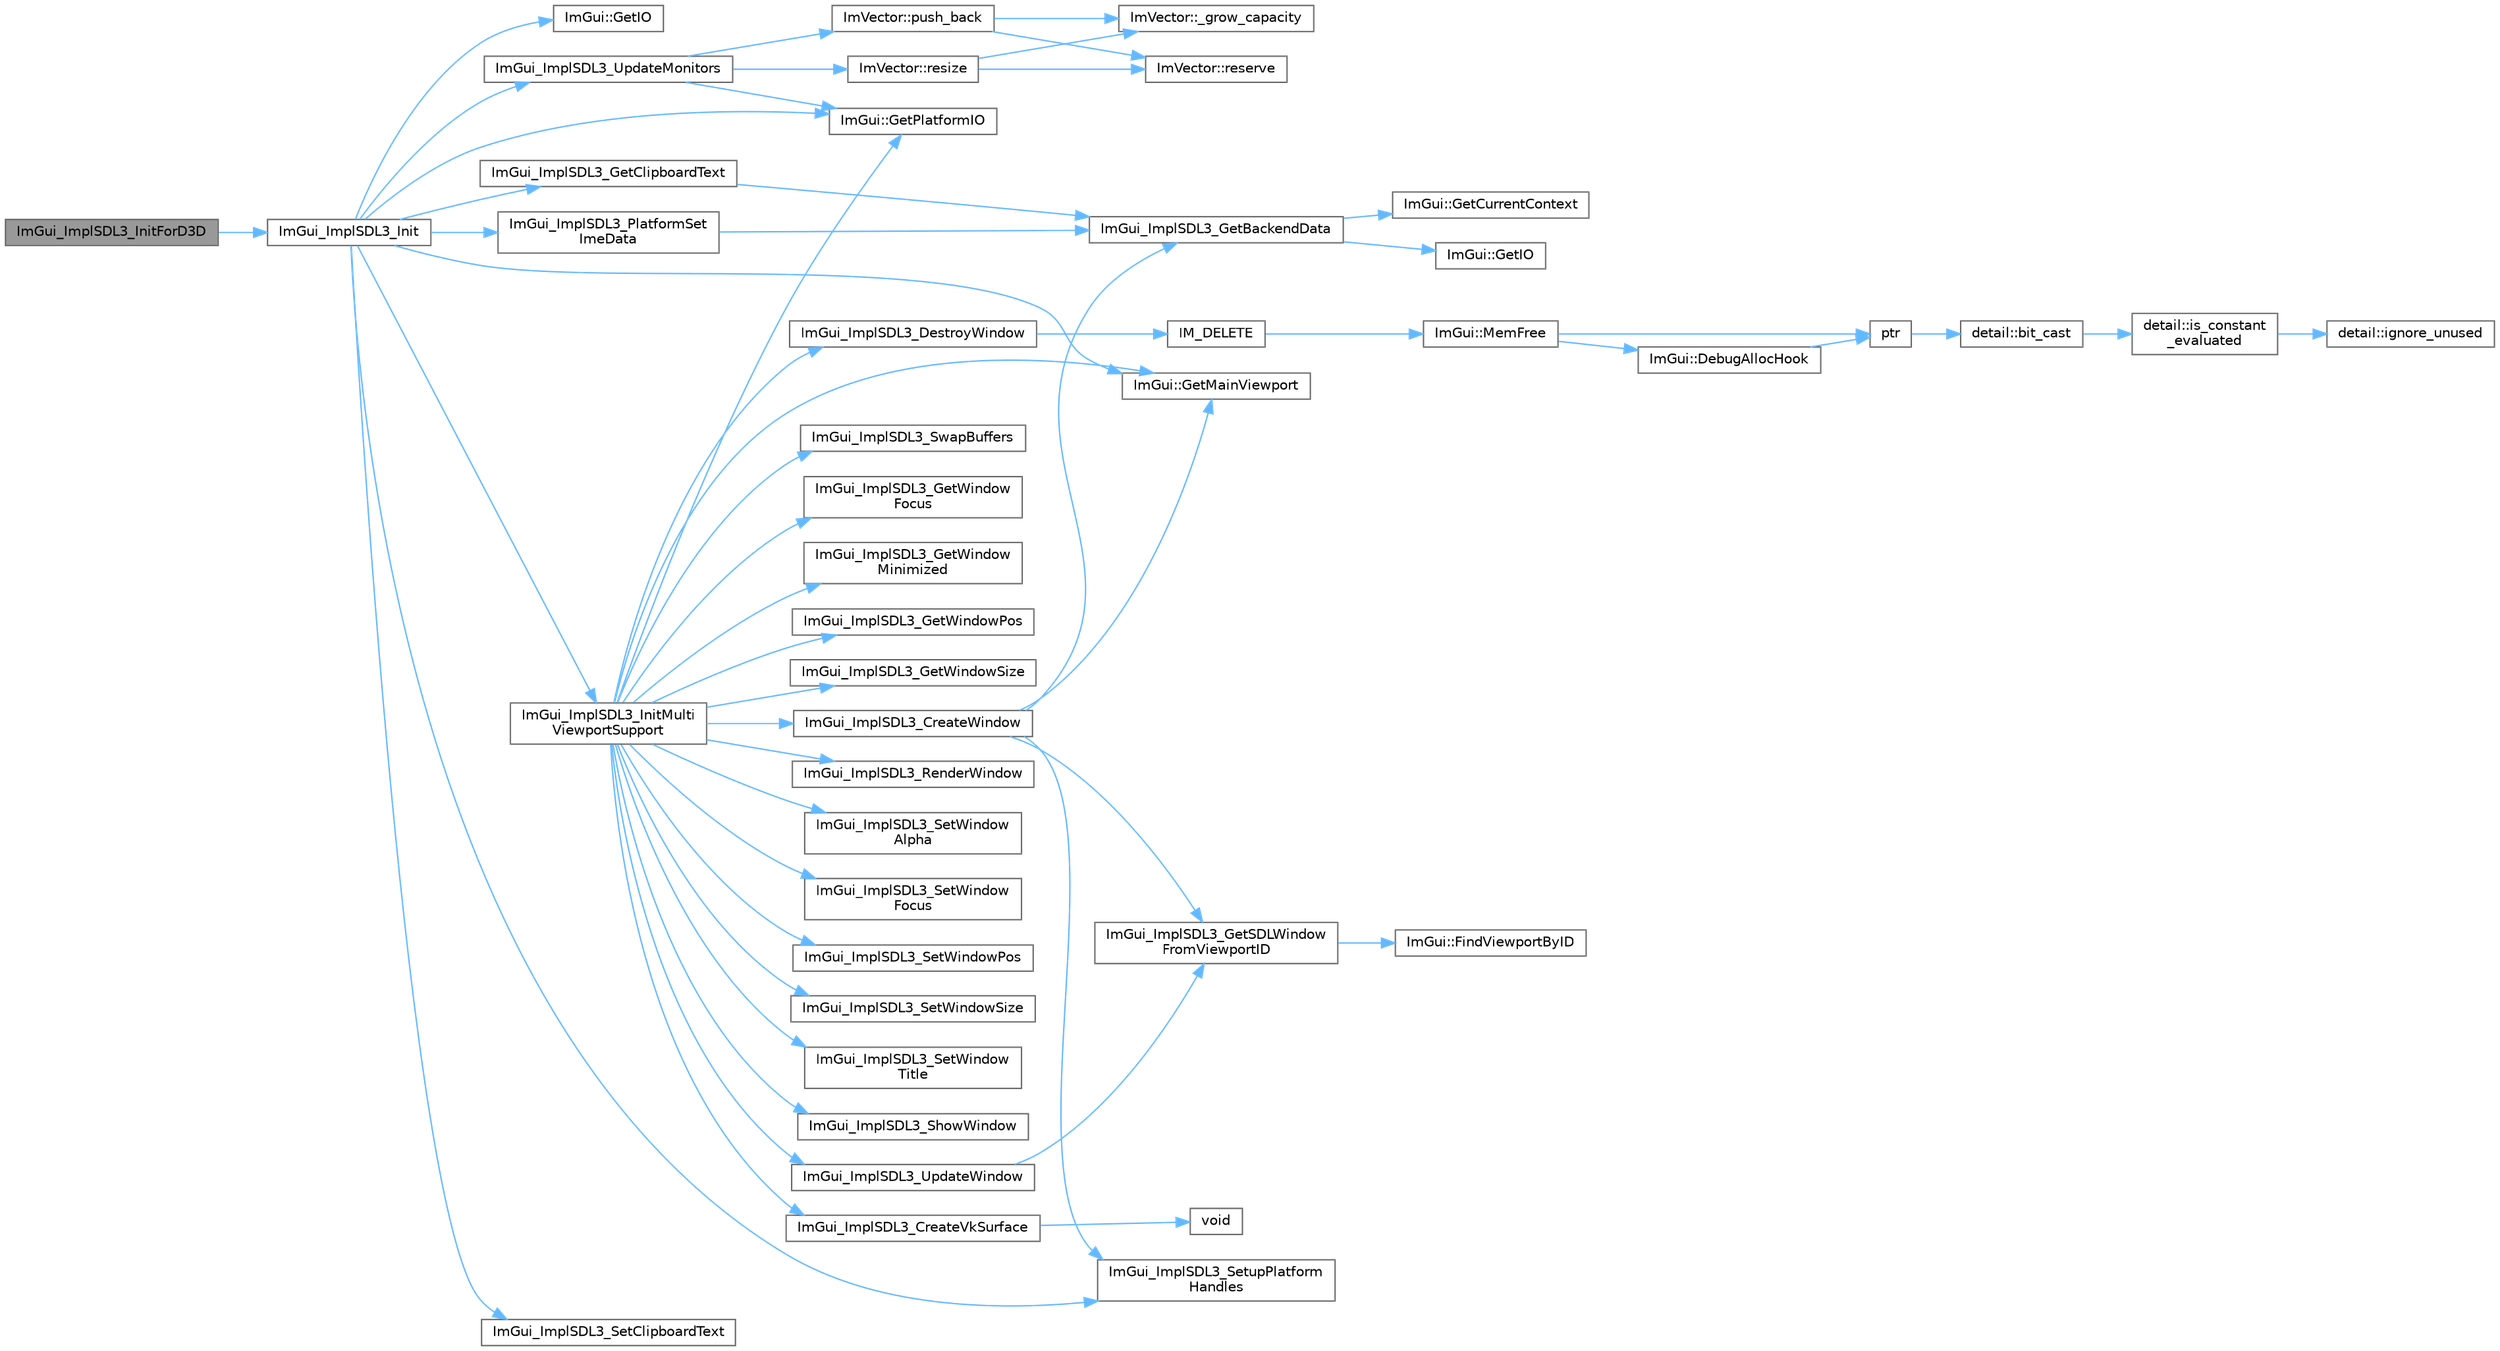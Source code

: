 digraph "ImGui_ImplSDL3_InitForD3D"
{
 // LATEX_PDF_SIZE
  bgcolor="transparent";
  edge [fontname=Helvetica,fontsize=10,labelfontname=Helvetica,labelfontsize=10];
  node [fontname=Helvetica,fontsize=10,shape=box,height=0.2,width=0.4];
  rankdir="LR";
  Node1 [id="Node000001",label="ImGui_ImplSDL3_InitForD3D",height=0.2,width=0.4,color="gray40", fillcolor="grey60", style="filled", fontcolor="black",tooltip=" "];
  Node1 -> Node2 [id="edge1_Node000001_Node000002",color="steelblue1",style="solid",tooltip=" "];
  Node2 [id="Node000002",label="ImGui_ImplSDL3_Init",height=0.2,width=0.4,color="grey40", fillcolor="white", style="filled",URL="$imgui__impl__sdl3_8cpp.html#a3c1385099fe39d3c6b7edd8fd4a9af36",tooltip=" "];
  Node2 -> Node3 [id="edge2_Node000002_Node000003",color="steelblue1",style="solid",tooltip=" "];
  Node3 [id="Node000003",label="ImGui::GetIO",height=0.2,width=0.4,color="grey40", fillcolor="white", style="filled",URL="$namespace_im_gui.html#a3179e560812f878f3961ce803a5d9302",tooltip=" "];
  Node2 -> Node4 [id="edge3_Node000002_Node000004",color="steelblue1",style="solid",tooltip=" "];
  Node4 [id="Node000004",label="ImGui::GetMainViewport",height=0.2,width=0.4,color="grey40", fillcolor="white", style="filled",URL="$namespace_im_gui.html#a7bf620af1d66ee7d7b06701894d23e60",tooltip=" "];
  Node2 -> Node5 [id="edge4_Node000002_Node000005",color="steelblue1",style="solid",tooltip=" "];
  Node5 [id="Node000005",label="ImGui::GetPlatformIO",height=0.2,width=0.4,color="grey40", fillcolor="white", style="filled",URL="$namespace_im_gui.html#a3edc2b6129cbf1e8d247c6d03c344065",tooltip=" "];
  Node2 -> Node6 [id="edge5_Node000002_Node000006",color="steelblue1",style="solid",tooltip=" "];
  Node6 [id="Node000006",label="ImGui_ImplSDL3_GetClipboardText",height=0.2,width=0.4,color="grey40", fillcolor="white", style="filled",URL="$imgui__impl__sdl3_8cpp.html#a4231c22163071546951d2bb99640a373",tooltip=" "];
  Node6 -> Node7 [id="edge6_Node000006_Node000007",color="steelblue1",style="solid",tooltip=" "];
  Node7 [id="Node000007",label="ImGui_ImplSDL3_GetBackendData",height=0.2,width=0.4,color="grey40", fillcolor="white", style="filled",URL="$imgui__impl__sdl3_8cpp.html#a83301359e17de0cb7b7e6f100b73666b",tooltip=" "];
  Node7 -> Node8 [id="edge7_Node000007_Node000008",color="steelblue1",style="solid",tooltip=" "];
  Node8 [id="Node000008",label="ImGui::GetCurrentContext",height=0.2,width=0.4,color="grey40", fillcolor="white", style="filled",URL="$namespace_im_gui.html#af557a6de5538099a0f6047eb994bbf42",tooltip=" "];
  Node7 -> Node9 [id="edge8_Node000007_Node000009",color="steelblue1",style="solid",tooltip=" "];
  Node9 [id="Node000009",label="ImGui::GetIO",height=0.2,width=0.4,color="grey40", fillcolor="white", style="filled",URL="$namespace_im_gui.html#a7dea7d0530868f078324f14a308f0c3c",tooltip=" "];
  Node2 -> Node10 [id="edge9_Node000002_Node000010",color="steelblue1",style="solid",tooltip=" "];
  Node10 [id="Node000010",label="ImGui_ImplSDL3_InitMulti\lViewportSupport",height=0.2,width=0.4,color="grey40", fillcolor="white", style="filled",URL="$imgui__impl__sdl3_8cpp.html#ab614e6dec14d1383d3a3b3456058de0c",tooltip=" "];
  Node10 -> Node4 [id="edge10_Node000010_Node000004",color="steelblue1",style="solid",tooltip=" "];
  Node10 -> Node5 [id="edge11_Node000010_Node000005",color="steelblue1",style="solid",tooltip=" "];
  Node10 -> Node11 [id="edge12_Node000010_Node000011",color="steelblue1",style="solid",tooltip=" "];
  Node11 [id="Node000011",label="ImGui_ImplSDL3_CreateVkSurface",height=0.2,width=0.4,color="grey40", fillcolor="white", style="filled",URL="$imgui__impl__sdl3_8cpp.html#aec2042986f10407660a7a6c4cdcb89f5",tooltip=" "];
  Node11 -> Node12 [id="edge13_Node000011_Node000012",color="steelblue1",style="solid",tooltip=" "];
  Node12 [id="Node000012",label="void",height=0.2,width=0.4,color="grey40", fillcolor="white", style="filled",URL="$mimalloc_8h.html#a9d6d8aef94ac19034a5f163606f84830",tooltip=" "];
  Node10 -> Node13 [id="edge14_Node000010_Node000013",color="steelblue1",style="solid",tooltip=" "];
  Node13 [id="Node000013",label="ImGui_ImplSDL3_CreateWindow",height=0.2,width=0.4,color="grey40", fillcolor="white", style="filled",URL="$imgui__impl__sdl3_8cpp.html#a38084991a06bbf103a881510cf3cd14b",tooltip=" "];
  Node13 -> Node4 [id="edge15_Node000013_Node000004",color="steelblue1",style="solid",tooltip=" "];
  Node13 -> Node7 [id="edge16_Node000013_Node000007",color="steelblue1",style="solid",tooltip=" "];
  Node13 -> Node14 [id="edge17_Node000013_Node000014",color="steelblue1",style="solid",tooltip=" "];
  Node14 [id="Node000014",label="ImGui_ImplSDL3_GetSDLWindow\lFromViewportID",height=0.2,width=0.4,color="grey40", fillcolor="white", style="filled",URL="$imgui__impl__sdl3_8cpp.html#a66593d67bf968a3a786b16582074e763",tooltip=" "];
  Node14 -> Node15 [id="edge18_Node000014_Node000015",color="steelblue1",style="solid",tooltip=" "];
  Node15 [id="Node000015",label="ImGui::FindViewportByID",height=0.2,width=0.4,color="grey40", fillcolor="white", style="filled",URL="$namespace_im_gui.html#a19f511dec79b1d152da3cd6667bb3856",tooltip=" "];
  Node13 -> Node16 [id="edge19_Node000013_Node000016",color="steelblue1",style="solid",tooltip=" "];
  Node16 [id="Node000016",label="ImGui_ImplSDL3_SetupPlatform\lHandles",height=0.2,width=0.4,color="grey40", fillcolor="white", style="filled",URL="$imgui__impl__sdl3_8cpp.html#a584f7661544165a29aa2d58c51ea5fd7",tooltip=" "];
  Node10 -> Node17 [id="edge20_Node000010_Node000017",color="steelblue1",style="solid",tooltip=" "];
  Node17 [id="Node000017",label="ImGui_ImplSDL3_DestroyWindow",height=0.2,width=0.4,color="grey40", fillcolor="white", style="filled",URL="$imgui__impl__sdl3_8cpp.html#a46447840e2cf0e7b8a1a0b518160e3b2",tooltip=" "];
  Node17 -> Node18 [id="edge21_Node000017_Node000018",color="steelblue1",style="solid",tooltip=" "];
  Node18 [id="Node000018",label="IM_DELETE",height=0.2,width=0.4,color="grey40", fillcolor="white", style="filled",URL="$imgui_8h.html#a3c856832c3fe1da8767a9353da3707e1",tooltip=" "];
  Node18 -> Node19 [id="edge22_Node000018_Node000019",color="steelblue1",style="solid",tooltip=" "];
  Node19 [id="Node000019",label="ImGui::MemFree",height=0.2,width=0.4,color="grey40", fillcolor="white", style="filled",URL="$namespace_im_gui.html#a269ec695c6e722ec3da85dae37f0675d",tooltip=" "];
  Node19 -> Node20 [id="edge23_Node000019_Node000020",color="steelblue1",style="solid",tooltip=" "];
  Node20 [id="Node000020",label="ImGui::DebugAllocHook",height=0.2,width=0.4,color="grey40", fillcolor="white", style="filled",URL="$namespace_im_gui.html#af81dc8d88fa2e5d0996163993f90ccf8",tooltip=" "];
  Node20 -> Node21 [id="edge24_Node000020_Node000021",color="steelblue1",style="solid",tooltip=" "];
  Node21 [id="Node000021",label="ptr",height=0.2,width=0.4,color="grey40", fillcolor="white", style="filled",URL="$spdlog_2include_2spdlog_2fmt_2bundled_2format_8h.html#adb6e274f8eb0b74b2865215e1b49c535",tooltip=" "];
  Node21 -> Node22 [id="edge25_Node000021_Node000022",color="steelblue1",style="solid",tooltip=" "];
  Node22 [id="Node000022",label="detail::bit_cast",height=0.2,width=0.4,color="grey40", fillcolor="white", style="filled",URL="$namespacedetail.html#a13855d666ae097f8d0343395183e3b47",tooltip=" "];
  Node22 -> Node23 [id="edge26_Node000022_Node000023",color="steelblue1",style="solid",tooltip=" "];
  Node23 [id="Node000023",label="detail::is_constant\l_evaluated",height=0.2,width=0.4,color="grey40", fillcolor="white", style="filled",URL="$namespacedetail.html#a75ed2634319883d038944529dbb954e2",tooltip=" "];
  Node23 -> Node24 [id="edge27_Node000023_Node000024",color="steelblue1",style="solid",tooltip=" "];
  Node24 [id="Node000024",label="detail::ignore_unused",height=0.2,width=0.4,color="grey40", fillcolor="white", style="filled",URL="$namespacedetail.html#a1fe84ebaf96215ce0665d95b3124c2df",tooltip=" "];
  Node19 -> Node21 [id="edge28_Node000019_Node000021",color="steelblue1",style="solid",tooltip=" "];
  Node10 -> Node25 [id="edge29_Node000010_Node000025",color="steelblue1",style="solid",tooltip=" "];
  Node25 [id="Node000025",label="ImGui_ImplSDL3_GetWindow\lFocus",height=0.2,width=0.4,color="grey40", fillcolor="white", style="filled",URL="$imgui__impl__sdl3_8cpp.html#ab81e12264d5cb2b6b4860507a3faecc3",tooltip=" "];
  Node10 -> Node26 [id="edge30_Node000010_Node000026",color="steelblue1",style="solid",tooltip=" "];
  Node26 [id="Node000026",label="ImGui_ImplSDL3_GetWindow\lMinimized",height=0.2,width=0.4,color="grey40", fillcolor="white", style="filled",URL="$imgui__impl__sdl3_8cpp.html#ad88bc9af51e586f85ef5be1e4e0886a9",tooltip=" "];
  Node10 -> Node27 [id="edge31_Node000010_Node000027",color="steelblue1",style="solid",tooltip=" "];
  Node27 [id="Node000027",label="ImGui_ImplSDL3_GetWindowPos",height=0.2,width=0.4,color="grey40", fillcolor="white", style="filled",URL="$imgui__impl__sdl3_8cpp.html#afce37c651e3d9138b118c1a031422551",tooltip=" "];
  Node10 -> Node28 [id="edge32_Node000010_Node000028",color="steelblue1",style="solid",tooltip=" "];
  Node28 [id="Node000028",label="ImGui_ImplSDL3_GetWindowSize",height=0.2,width=0.4,color="grey40", fillcolor="white", style="filled",URL="$imgui__impl__sdl3_8cpp.html#ab307a8f2c99eb54216a3fd6f363cac9c",tooltip=" "];
  Node10 -> Node29 [id="edge33_Node000010_Node000029",color="steelblue1",style="solid",tooltip=" "];
  Node29 [id="Node000029",label="ImGui_ImplSDL3_RenderWindow",height=0.2,width=0.4,color="grey40", fillcolor="white", style="filled",URL="$imgui__impl__sdl3_8cpp.html#a03afaa99093649884b140532ac7fb6e8",tooltip=" "];
  Node10 -> Node30 [id="edge34_Node000010_Node000030",color="steelblue1",style="solid",tooltip=" "];
  Node30 [id="Node000030",label="ImGui_ImplSDL3_SetWindow\lAlpha",height=0.2,width=0.4,color="grey40", fillcolor="white", style="filled",URL="$imgui__impl__sdl3_8cpp.html#ab8c57063206279833d8b5a75bb960b0e",tooltip=" "];
  Node10 -> Node31 [id="edge35_Node000010_Node000031",color="steelblue1",style="solid",tooltip=" "];
  Node31 [id="Node000031",label="ImGui_ImplSDL3_SetWindow\lFocus",height=0.2,width=0.4,color="grey40", fillcolor="white", style="filled",URL="$imgui__impl__sdl3_8cpp.html#ad20f3dc392d22f85ea53985d97490003",tooltip=" "];
  Node10 -> Node32 [id="edge36_Node000010_Node000032",color="steelblue1",style="solid",tooltip=" "];
  Node32 [id="Node000032",label="ImGui_ImplSDL3_SetWindowPos",height=0.2,width=0.4,color="grey40", fillcolor="white", style="filled",URL="$imgui__impl__sdl3_8cpp.html#a16f11d35275ffed2f93f1393a31a1964",tooltip=" "];
  Node10 -> Node33 [id="edge37_Node000010_Node000033",color="steelblue1",style="solid",tooltip=" "];
  Node33 [id="Node000033",label="ImGui_ImplSDL3_SetWindowSize",height=0.2,width=0.4,color="grey40", fillcolor="white", style="filled",URL="$imgui__impl__sdl3_8cpp.html#a327077378d81798528bfe63d790d3873",tooltip=" "];
  Node10 -> Node34 [id="edge38_Node000010_Node000034",color="steelblue1",style="solid",tooltip=" "];
  Node34 [id="Node000034",label="ImGui_ImplSDL3_SetWindow\lTitle",height=0.2,width=0.4,color="grey40", fillcolor="white", style="filled",URL="$imgui__impl__sdl3_8cpp.html#afd1420b116db7957f6bf28866971d92a",tooltip=" "];
  Node10 -> Node35 [id="edge39_Node000010_Node000035",color="steelblue1",style="solid",tooltip=" "];
  Node35 [id="Node000035",label="ImGui_ImplSDL3_ShowWindow",height=0.2,width=0.4,color="grey40", fillcolor="white", style="filled",URL="$imgui__impl__sdl3_8cpp.html#a775bd704d8a880434b7e90ad598a0b84",tooltip=" "];
  Node10 -> Node36 [id="edge40_Node000010_Node000036",color="steelblue1",style="solid",tooltip=" "];
  Node36 [id="Node000036",label="ImGui_ImplSDL3_SwapBuffers",height=0.2,width=0.4,color="grey40", fillcolor="white", style="filled",URL="$imgui__impl__sdl3_8cpp.html#a330ac6fc912ea79c71f2155006445316",tooltip=" "];
  Node10 -> Node37 [id="edge41_Node000010_Node000037",color="steelblue1",style="solid",tooltip=" "];
  Node37 [id="Node000037",label="ImGui_ImplSDL3_UpdateWindow",height=0.2,width=0.4,color="grey40", fillcolor="white", style="filled",URL="$imgui__impl__sdl3_8cpp.html#af62e74fdf84d572dfc0d3d651c4831a9",tooltip=" "];
  Node37 -> Node14 [id="edge42_Node000037_Node000014",color="steelblue1",style="solid",tooltip=" "];
  Node2 -> Node38 [id="edge43_Node000002_Node000038",color="steelblue1",style="solid",tooltip=" "];
  Node38 [id="Node000038",label="ImGui_ImplSDL3_PlatformSet\lImeData",height=0.2,width=0.4,color="grey40", fillcolor="white", style="filled",URL="$imgui__impl__sdl3_8cpp.html#af3fa44f96b3ed9a4f0b228461bcb829f",tooltip=" "];
  Node38 -> Node7 [id="edge44_Node000038_Node000007",color="steelblue1",style="solid",tooltip=" "];
  Node2 -> Node39 [id="edge45_Node000002_Node000039",color="steelblue1",style="solid",tooltip=" "];
  Node39 [id="Node000039",label="ImGui_ImplSDL3_SetClipboardText",height=0.2,width=0.4,color="grey40", fillcolor="white", style="filled",URL="$imgui__impl__sdl3_8cpp.html#aec652b9c0c27bdd12fe74efb81810b95",tooltip=" "];
  Node2 -> Node16 [id="edge46_Node000002_Node000016",color="steelblue1",style="solid",tooltip=" "];
  Node2 -> Node40 [id="edge47_Node000002_Node000040",color="steelblue1",style="solid",tooltip=" "];
  Node40 [id="Node000040",label="ImGui_ImplSDL3_UpdateMonitors",height=0.2,width=0.4,color="grey40", fillcolor="white", style="filled",URL="$imgui__impl__sdl3_8cpp.html#abfb3ddfbccd397302aa3cd1119187f53",tooltip=" "];
  Node40 -> Node5 [id="edge48_Node000040_Node000005",color="steelblue1",style="solid",tooltip=" "];
  Node40 -> Node41 [id="edge49_Node000040_Node000041",color="steelblue1",style="solid",tooltip=" "];
  Node41 [id="Node000041",label="ImVector::push_back",height=0.2,width=0.4,color="grey40", fillcolor="white", style="filled",URL="$struct_im_vector.html#aab5df48e0711a48bd12f3206e08c4108",tooltip=" "];
  Node41 -> Node42 [id="edge50_Node000041_Node000042",color="steelblue1",style="solid",tooltip=" "];
  Node42 [id="Node000042",label="ImVector::_grow_capacity",height=0.2,width=0.4,color="grey40", fillcolor="white", style="filled",URL="$struct_im_vector.html#a3a097635d464b1b70dc7d59996a88b28",tooltip=" "];
  Node41 -> Node43 [id="edge51_Node000041_Node000043",color="steelblue1",style="solid",tooltip=" "];
  Node43 [id="Node000043",label="ImVector::reserve",height=0.2,width=0.4,color="grey40", fillcolor="white", style="filled",URL="$struct_im_vector.html#a0f14f5736c3372157856eebb67123b75",tooltip=" "];
  Node40 -> Node44 [id="edge52_Node000040_Node000044",color="steelblue1",style="solid",tooltip=" "];
  Node44 [id="Node000044",label="ImVector::resize",height=0.2,width=0.4,color="grey40", fillcolor="white", style="filled",URL="$struct_im_vector.html#ac371dd62e56ae486b1a5038cf07eee56",tooltip=" "];
  Node44 -> Node42 [id="edge53_Node000044_Node000042",color="steelblue1",style="solid",tooltip=" "];
  Node44 -> Node43 [id="edge54_Node000044_Node000043",color="steelblue1",style="solid",tooltip=" "];
}
